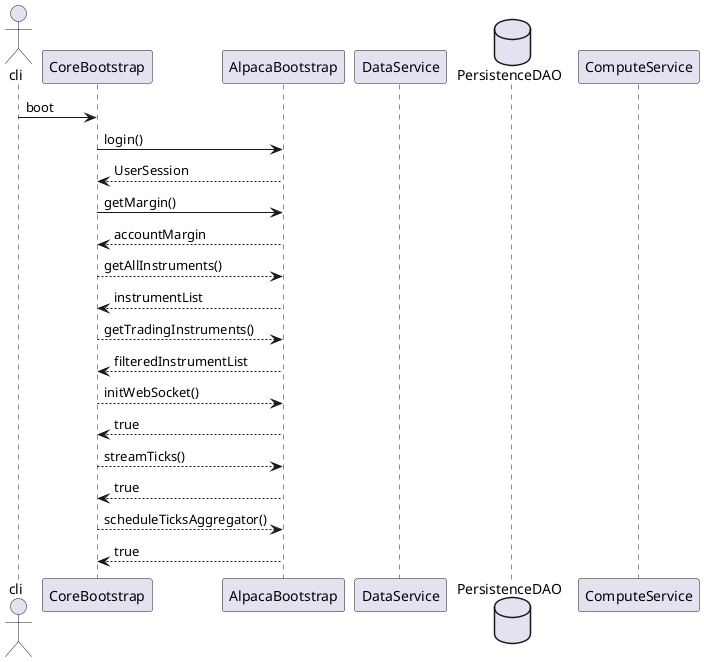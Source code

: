 @startuml

actor cli

participant CoreBootstrap as CB
participant AlpacaBootstrap as ACB
participant DataService as DS
database PersistenceDAO as PD
participant ComputeService as CS

cli -> CB: boot

CB -> ACB: login()
return UserSession

CB -> ACB: getMargin()
return accountMargin

CB --> ACB: getAllInstruments()
return instrumentList

CB --> ACB: getTradingInstruments()
return filteredInstrumentList

CB --> ACB: initWebSocket()
return true

CB --> ACB: streamTicks()
return true

CB --> ACB: scheduleTicksAggregator()
return true

@enduml